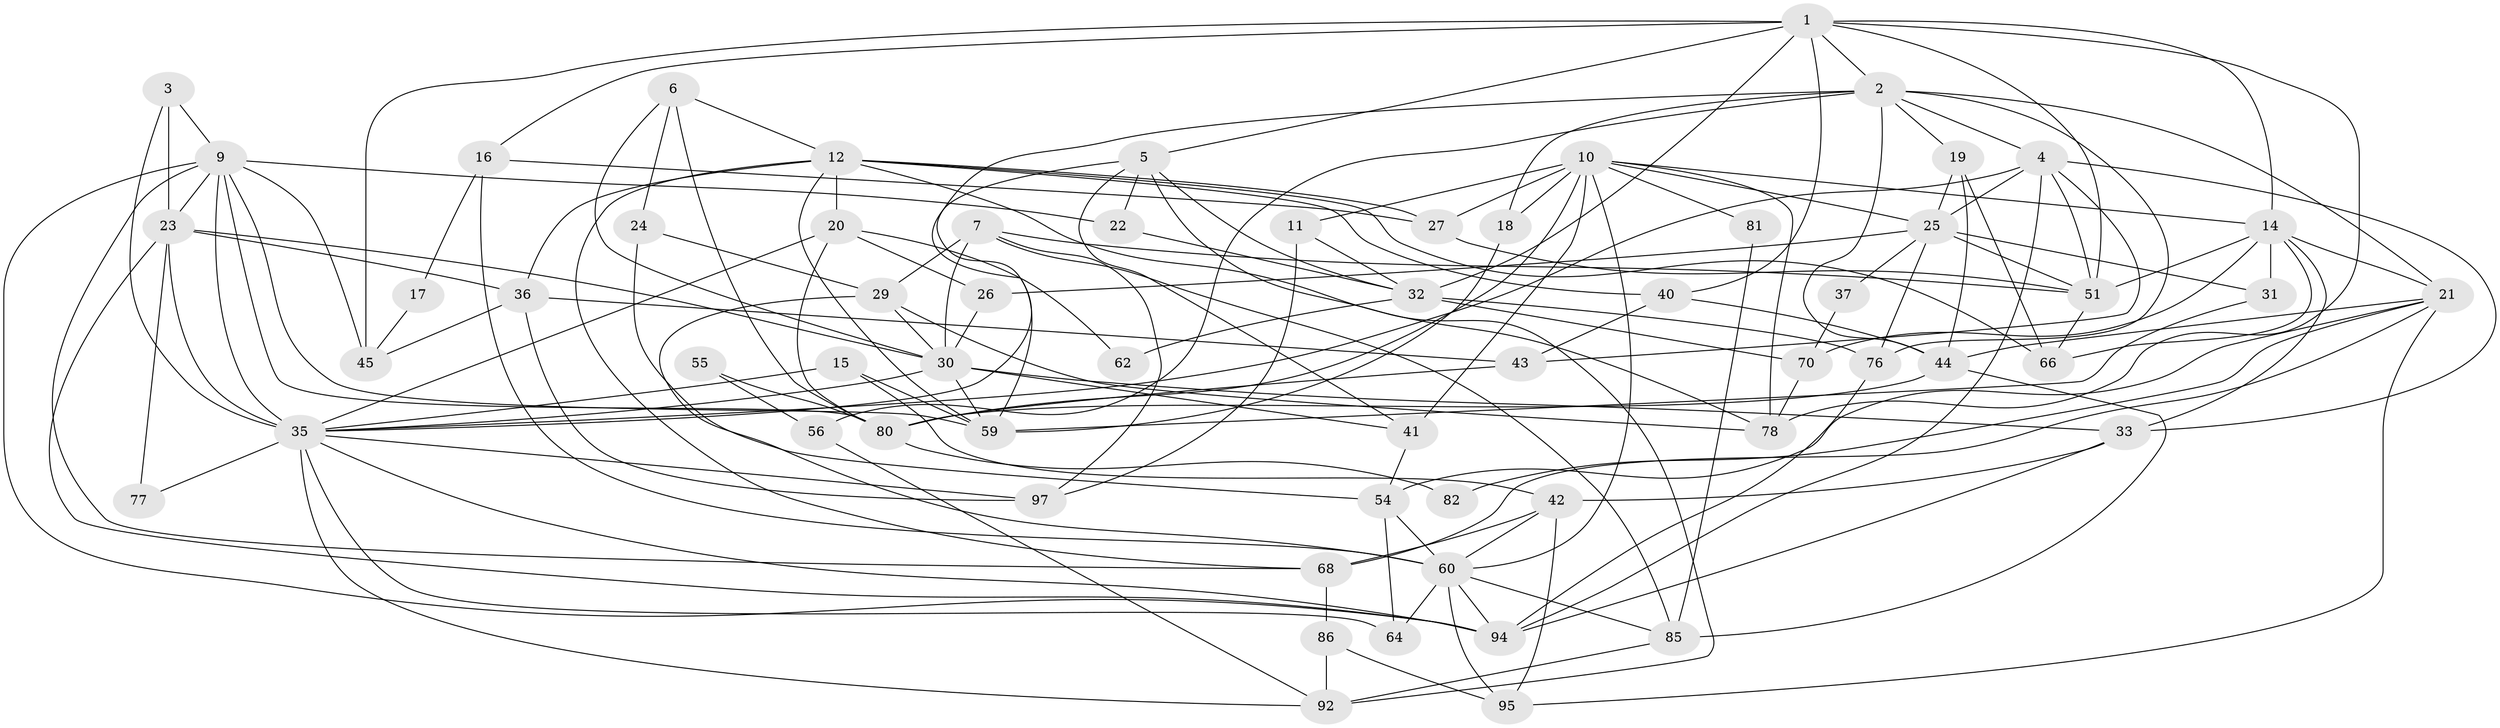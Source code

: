 // original degree distribution, {6: 0.0673076923076923, 5: 0.20192307692307693, 3: 0.2403846153846154, 2: 0.1346153846153846, 4: 0.3076923076923077, 8: 0.028846153846153848, 7: 0.019230769230769232}
// Generated by graph-tools (version 1.1) at 2025/18/03/04/25 18:18:42]
// undirected, 62 vertices, 158 edges
graph export_dot {
graph [start="1"]
  node [color=gray90,style=filled];
  1 [super="+72"];
  2 [super="+8"];
  3;
  4 [super="+69+91"];
  5 [super="+71"];
  6;
  7 [super="+89"];
  9 [super="+13+47"];
  10 [super="+38"];
  11;
  12 [super="+49+39"];
  14;
  15;
  16;
  17;
  18;
  19;
  20;
  21 [super="+67"];
  22;
  23 [super="+46"];
  24 [super="+28"];
  25 [super="+63+34"];
  26;
  27;
  29 [super="+83"];
  30 [super="+96+79"];
  31;
  32 [super="+93+48+103"];
  33 [super="+88"];
  35 [super="+58"];
  36;
  37;
  40;
  41;
  42 [super="+52"];
  43;
  44 [super="+57"];
  45;
  51 [super="+73"];
  54 [super="+90"];
  55;
  56;
  59 [super="+84"];
  60 [super="+65"];
  62;
  64;
  66;
  68 [super="+87"];
  70 [super="+74"];
  76;
  77;
  78 [super="+99"];
  80;
  81;
  82;
  85;
  86;
  92;
  94;
  95;
  97;
  1 -- 51;
  1 -- 45;
  1 -- 78;
  1 -- 32;
  1 -- 16;
  1 -- 2;
  1 -- 40;
  1 -- 14;
  1 -- 5;
  2 -- 76;
  2 -- 44;
  2 -- 21;
  2 -- 35;
  2 -- 4;
  2 -- 18;
  2 -- 19;
  2 -- 56;
  3 -- 23;
  3 -- 9;
  3 -- 35;
  4 -- 51;
  4 -- 25 [weight=2];
  4 -- 43;
  4 -- 33;
  4 -- 35;
  4 -- 94;
  5 -- 41;
  5 -- 22;
  5 -- 92;
  5 -- 59;
  5 -- 32;
  6 -- 80;
  6 -- 12;
  6 -- 24;
  6 -- 30;
  7 -- 85;
  7 -- 29;
  7 -- 97;
  7 -- 51;
  7 -- 30;
  9 -- 59;
  9 -- 45 [weight=2];
  9 -- 23;
  9 -- 35 [weight=2];
  9 -- 22;
  9 -- 80;
  9 -- 68;
  9 -- 94;
  10 -- 81 [weight=2];
  10 -- 11;
  10 -- 41;
  10 -- 14;
  10 -- 80;
  10 -- 18;
  10 -- 27;
  10 -- 60;
  10 -- 25;
  10 -- 78;
  11 -- 97;
  11 -- 32;
  12 -- 27;
  12 -- 66;
  12 -- 59;
  12 -- 20;
  12 -- 36;
  12 -- 40;
  12 -- 78;
  12 -- 68;
  14 -- 33;
  14 -- 21;
  14 -- 31;
  14 -- 66;
  14 -- 70;
  14 -- 51;
  15 -- 42;
  15 -- 59;
  15 -- 35;
  16 -- 27;
  16 -- 60;
  16 -- 17;
  17 -- 45;
  18 -- 59;
  19 -- 66;
  19 -- 25;
  19 -- 44;
  20 -- 80;
  20 -- 26;
  20 -- 62;
  20 -- 35;
  21 -- 54;
  21 -- 82;
  21 -- 95;
  21 -- 68;
  21 -- 44;
  22 -- 32;
  23 -- 36;
  23 -- 77;
  23 -- 94;
  23 -- 30;
  23 -- 35;
  24 -- 54;
  24 -- 29;
  25 -- 31;
  25 -- 51;
  25 -- 26;
  25 -- 37;
  25 -- 76;
  26 -- 30;
  27 -- 51;
  29 -- 30 [weight=2];
  29 -- 60;
  29 -- 78;
  30 -- 41;
  30 -- 35;
  30 -- 33;
  30 -- 59;
  31 -- 59;
  32 -- 76 [weight=2];
  32 -- 62;
  32 -- 70;
  33 -- 42;
  33 -- 94;
  35 -- 77;
  35 -- 92;
  35 -- 64;
  35 -- 97;
  35 -- 94;
  36 -- 97;
  36 -- 45;
  36 -- 43;
  37 -- 70;
  40 -- 43;
  40 -- 44;
  41 -- 54;
  42 -- 68;
  42 -- 95;
  42 -- 60;
  43 -- 80;
  44 -- 80;
  44 -- 85;
  51 -- 66;
  54 -- 64;
  54 -- 60;
  55 -- 56;
  55 -- 80;
  56 -- 92;
  60 -- 94;
  60 -- 95;
  60 -- 64;
  60 -- 85;
  68 -- 86;
  70 -- 78;
  76 -- 94;
  80 -- 82;
  81 -- 85;
  85 -- 92;
  86 -- 95;
  86 -- 92;
}
